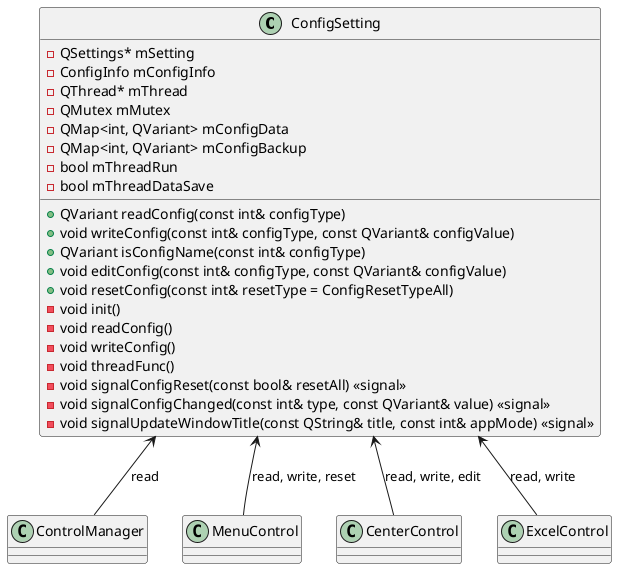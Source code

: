 @startuml

' ConfigSetting 클래스 정의
class ConfigSetting {
    +QVariant readConfig(const int& configType)
    +void writeConfig(const int& configType, const QVariant& configValue)
    +QVariant isConfigName(const int& configType)
    +void editConfig(const int& configType, const QVariant& configValue)
    +void resetConfig(const int& resetType = ConfigResetTypeAll)
    -void init()
    -void readConfig()
    -void writeConfig()
    -void threadFunc()
    -void signalConfigReset(const bool& resetAll) <<signal>>
    -void signalConfigChanged(const int& type, const QVariant& value) <<signal>>
    -void signalUpdateWindowTitle(const QString& title, const int& appMode) <<signal>>

    -QSettings* mSetting
    -ConfigInfo mConfigInfo
    -QThread* mThread
    -QMutex mMutex
    -QMap<int, QVariant> mConfigData
    -QMap<int, QVariant> mConfigBackup
    -bool mThreadRun
    -bool mThreadDataSave
}

' 클래스 간의 관계 정의
ConfigSetting <-- ControlManager : read
ConfigSetting <-- MenuControl : read, write, reset
ConfigSetting <-- CenterControl : read, write, edit
ConfigSetting <-- ExcelControl : read, write

@enduml
